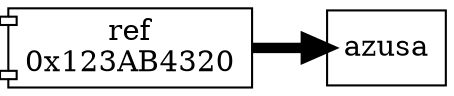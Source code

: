 digraph reference_ptr {
    rankdir=LR;
    ref [shape=component, label="ref\n0x123AB4320"]

    azusa [shape=box];
    ref -> azusa [penwidth=5];
}
